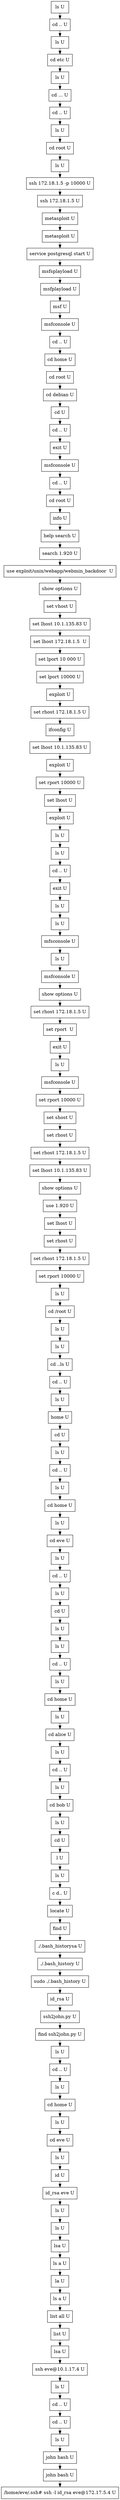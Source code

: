 // creating graph for user: 69
digraph {
	node [shape=box]
	0 [label="ls U"]
	1 [label="cd .. U"]
	2 [label="ls U"]
	3 [label="cd etc U"]
	4 [label="ls U"]
	5 [label="cd ... U"]
	6 [label="cd .. U"]
	7 [label="ls U"]
	8 [label="cd root U"]
	9 [label="ls U"]
	10 [label="ssh 172.18.1.5 -p 10000 U"]
	11 [label="ssh 172.18.1.5 U"]
	12 [label="metasploit U"]
	13 [label="metasploit U"]
	14 [label="service postgresql start U"]
	15 [label="msfsplayload U"]
	16 [label="msfplayload U"]
	17 [label="msf U"]
	18 [label="msfconsole U"]
	19 [label="cd .. U"]
	20 [label="cd home U"]
	21 [label="cd root U"]
	22 [label="cd debian U"]
	23 [label="cd U"]
	24 [label="cd .. U"]
	25 [label="exit U"]
	26 [label="msfconsole U"]
	27 [label="cd .. U"]
	28 [label="cd root U"]
	29 [label="info U"]
	30 [label="help search U"]
	31 [label="search 1.920 U"]
	32 [label="use exploit/unix/webapp/webmin_backdoor  U"]
	33 [label="show options U"]
	34 [label="set vhost U"]
	35 [label="set lhost 10.1.135.83 U"]
	36 [label="set lhost 172.18.1.5  U"]
	37 [label="set lport 10 000 U"]
	38 [label="set lport 10000 U"]
	39 [label="exploit U"]
	40 [label="set rhost 172.18.1.5 U"]
	41 [label="ifconfig U"]
	42 [label="set lhost 10.1.135.83 U"]
	43 [label="exploit U"]
	44 [label="set rport 10000 U"]
	45 [label="set lhost U"]
	46 [label="exploit U"]
	47 [label="ls U"]
	48 [label="ls U"]
	49 [label="cd .. U"]
	50 [label="exit U"]
	51 [label="ls U"]
	52 [label="ls U"]
	53 [label="mfsconsole U"]
	54 [label="ls U"]
	55 [label="msfconsole U"]
	56 [label="show options U"]
	57 [label="set rhost 172.18.1.5 U"]
	58 [label="set rport  U"]
	59 [label="exit U"]
	60 [label="ls U"]
	61 [label="msfconsole U"]
	62 [label="set rport 10000 U"]
	63 [label="set shost U"]
	64 [label="set rhost U"]
	65 [label="set rhost 172.18.1.5 U"]
	66 [label="set lhost 10.1.135.83 U"]
	67 [label="show options U"]
	68 [label="use 1.920 U"]
	69 [label="set lhost U"]
	70 [label="set rhost U"]
	71 [label="set rhost 172.18.1.5 U"]
	72 [label="set rport 10000 U"]
	73 [label="ls U"]
	74 [label="cd /root U"]
	75 [label="ls U"]
	76 [label="ls U"]
	77 [label="cd ..ls U"]
	78 [label="cd .. U"]
	79 [label="ls U"]
	80 [label="home U"]
	81 [label="cd U"]
	82 [label="ls U"]
	83 [label="cd .. U"]
	84 [label="ls U"]
	85 [label="cd home U"]
	86 [label="ls U"]
	87 [label="cd eve U"]
	88 [label="ls U"]
	89 [label="cd .. U"]
	90 [label="ls U"]
	91 [label="cd U"]
	92 [label="ls U"]
	93 [label="ls U"]
	94 [label="cd .. U"]
	95 [label="ls U"]
	96 [label="cd home U"]
	97 [label="ls U"]
	98 [label="cd alice U"]
	99 [label="ls U"]
	100 [label="cd .. U"]
	101 [label="ls U"]
	102 [label="cd bob U"]
	103 [label="ls U"]
	104 [label="cd U"]
	105 [label="l U"]
	106 [label="ls U"]
	107 [label="c d.. U"]
	108 [label="locate U"]
	109 [label="find U"]
	110 [label="./.bash_historysa U"]
	111 [label="./.bash_history U"]
	112 [label="sudo ./.bash_history U"]
	113 [label="id_rsa U"]
	114 [label="ssh2john.py U"]
	115 [label="find ssh2john.py U"]
	116 [label="ls U"]
	117 [label="cd .. U"]
	118 [label="ls U"]
	119 [label="cd home U"]
	120 [label="ls U"]
	121 [label="cd eve U"]
	122 [label="ls U"]
	123 [label="id U"]
	124 [label="id_rsa eve U"]
	125 [label="ls U"]
	126 [label="ls U"]
	127 [label="lsa U"]
	128 [label="ls a U"]
	129 [label="la U"]
	130 [label="ls a U"]
	131 [label="list all U"]
	132 [label="list U"]
	133 [label="lsa U"]
	134 [label="ssh eve@10.1.17.4 U"]
	135 [label="ls U"]
	136 [label="cd .. U"]
	137 [label="cd .. U"]
	138 [label="ls U"]
	139 [label="john hash U"]
	140 [label="john bash U"]
	141 [label="/home/eve/.ssh# ssh -l id_rsa eve@172.17.5.4 U"]
	0 -> 1 [constraint=false]
	1 -> 2 [constraint=false]
	2 -> 3 [constraint=false]
	3 -> 4 [constraint=false]
	4 -> 5 [constraint=false]
	5 -> 6 [constraint=false]
	6 -> 7 [constraint=false]
	7 -> 8 [constraint=false]
	8 -> 9 [constraint=false]
	9 -> 10 [constraint=false]
	10 -> 11 [constraint=false]
	11 -> 12 [constraint=false]
	12 -> 13 [constraint=false]
	13 -> 14 [constraint=false]
	14 -> 15 [constraint=false]
	15 -> 16 [constraint=false]
	16 -> 17 [constraint=false]
	17 -> 18 [constraint=false]
	18 -> 19 [constraint=false]
	19 -> 20 [constraint=false]
	20 -> 21 [constraint=false]
	21 -> 22 [constraint=false]
	22 -> 23 [constraint=false]
	23 -> 24 [constraint=false]
	24 -> 25 [constraint=false]
	25 -> 26 [constraint=false]
	26 -> 27 [constraint=false]
	27 -> 28 [constraint=false]
	28 -> 29 [constraint=false]
	29 -> 30 [constraint=false]
	30 -> 31 [constraint=false]
	31 -> 32 [constraint=false]
	32 -> 33 [constraint=false]
	33 -> 34 [constraint=false]
	34 -> 35 [constraint=false]
	35 -> 36 [constraint=false]
	36 -> 37 [constraint=false]
	37 -> 38 [constraint=false]
	38 -> 39 [constraint=false]
	39 -> 40 [constraint=false]
	40 -> 41 [constraint=false]
	41 -> 42 [constraint=false]
	42 -> 43 [constraint=false]
	43 -> 44 [constraint=false]
	44 -> 45 [constraint=false]
	45 -> 46 [constraint=false]
	46 -> 47 [constraint=false]
	47 -> 48 [constraint=false]
	48 -> 49 [constraint=false]
	49 -> 50 [constraint=false]
	50 -> 51 [constraint=false]
	51 -> 52 [constraint=false]
	52 -> 53 [constraint=false]
	53 -> 54 [constraint=false]
	54 -> 55 [constraint=false]
	55 -> 56 [constraint=false]
	56 -> 57 [constraint=false]
	57 -> 58 [constraint=false]
	58 -> 59 [constraint=false]
	59 -> 60 [constraint=false]
	60 -> 61 [constraint=false]
	61 -> 62 [constraint=false]
	62 -> 63 [constraint=false]
	63 -> 64 [constraint=false]
	64 -> 65 [constraint=false]
	65 -> 66 [constraint=false]
	66 -> 67 [constraint=false]
	67 -> 68 [constraint=false]
	68 -> 69 [constraint=false]
	69 -> 70 [constraint=false]
	70 -> 71 [constraint=false]
	71 -> 72 [constraint=false]
	72 -> 73 [constraint=false]
	73 -> 74 [constraint=false]
	74 -> 75 [constraint=false]
	75 -> 76 [constraint=false]
	76 -> 77 [constraint=false]
	77 -> 78 [constraint=false]
	78 -> 79 [constraint=false]
	79 -> 80 [constraint=false]
	80 -> 81 [constraint=false]
	81 -> 82 [constraint=false]
	82 -> 83 [constraint=false]
	83 -> 84 [constraint=false]
	84 -> 85 [constraint=false]
	85 -> 86 [constraint=false]
	86 -> 87 [constraint=false]
	87 -> 88 [constraint=false]
	88 -> 89 [constraint=false]
	89 -> 90 [constraint=false]
	90 -> 91 [constraint=false]
	91 -> 92 [constraint=false]
	92 -> 93 [constraint=false]
	93 -> 94 [constraint=false]
	94 -> 95 [constraint=false]
	95 -> 96 [constraint=false]
	96 -> 97 [constraint=false]
	97 -> 98 [constraint=false]
	98 -> 99 [constraint=false]
	99 -> 100 [constraint=false]
	100 -> 101 [constraint=false]
	101 -> 102 [constraint=false]
	102 -> 103 [constraint=false]
	103 -> 104 [constraint=false]
	104 -> 105 [constraint=false]
	105 -> 106 [constraint=false]
	106 -> 107 [constraint=false]
	107 -> 108 [constraint=false]
	108 -> 109 [constraint=false]
	109 -> 110 [constraint=false]
	110 -> 111 [constraint=false]
	111 -> 112 [constraint=false]
	112 -> 113 [constraint=false]
	113 -> 114 [constraint=false]
	114 -> 115 [constraint=false]
	115 -> 116 [constraint=false]
	116 -> 117 [constraint=false]
	117 -> 118 [constraint=false]
	118 -> 119 [constraint=false]
	119 -> 120 [constraint=false]
	120 -> 121 [constraint=false]
	121 -> 122 [constraint=false]
	122 -> 123 [constraint=false]
	123 -> 124 [constraint=false]
	124 -> 125 [constraint=false]
	125 -> 126 [constraint=false]
	126 -> 127 [constraint=false]
	127 -> 128 [constraint=false]
	128 -> 129 [constraint=false]
	129 -> 130 [constraint=false]
	130 -> 131 [constraint=false]
	131 -> 132 [constraint=false]
	132 -> 133 [constraint=false]
	133 -> 134 [constraint=false]
	134 -> 135 [constraint=false]
	135 -> 136 [constraint=false]
	136 -> 137 [constraint=false]
	137 -> 138 [constraint=false]
	138 -> 139 [constraint=false]
	139 -> 140 [constraint=false]
	140 -> 141 [constraint=false]
	rankdir=LR
}
